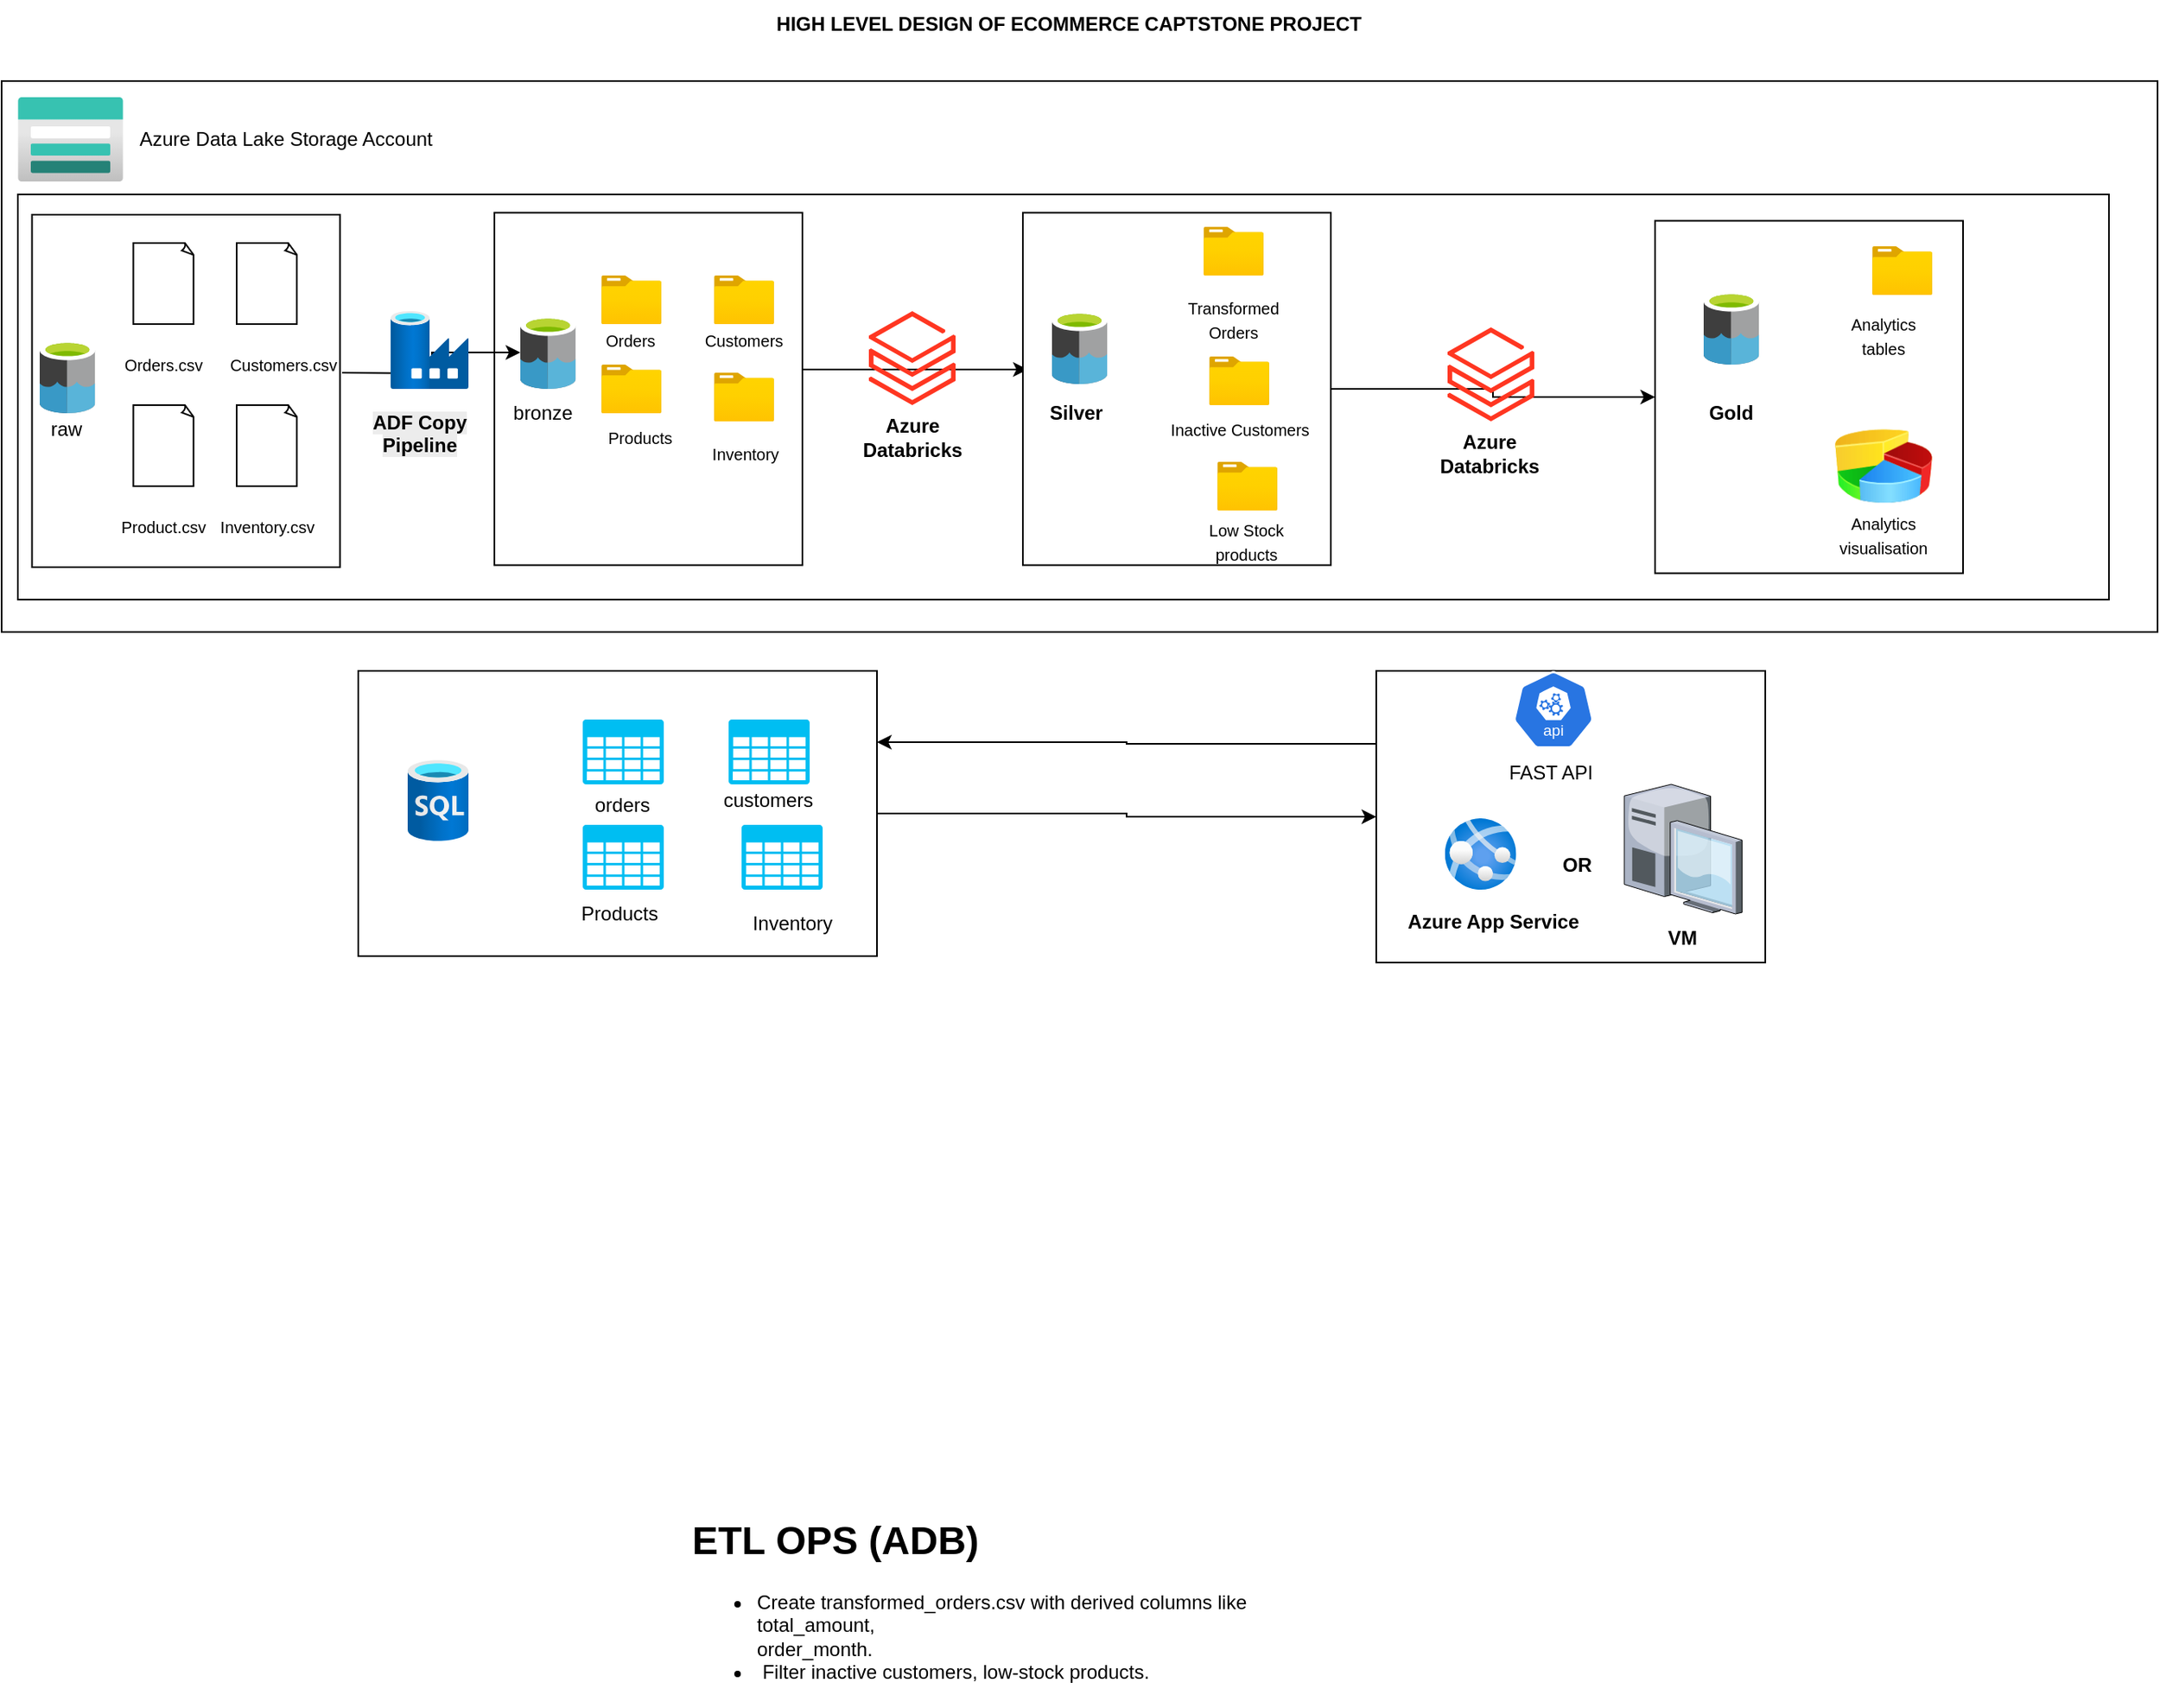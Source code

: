 <mxfile version="28.2.4">
  <diagram name="Page-1" id="j1dtWmmvOzdPRzKFRHaL">
    <mxGraphModel dx="1507" dy="661" grid="1" gridSize="10" guides="1" tooltips="1" connect="1" arrows="1" fold="1" page="1" pageScale="1" pageWidth="827" pageHeight="1169" math="0" shadow="0">
      <root>
        <mxCell id="0" />
        <mxCell id="1" parent="0" />
        <mxCell id="CvR_p0ys87GuMxXZfBsb-54" style="edgeStyle=orthogonalEdgeStyle;rounded=0;orthogonalLoop=1;jettySize=auto;html=1;exitX=0;exitY=0.25;exitDx=0;exitDy=0;entryX=1;entryY=0.25;entryDx=0;entryDy=0;" edge="1" parent="1" source="hfL8th9RIKKejzOSGt1w-1" target="hfL8th9RIKKejzOSGt1w-32">
          <mxGeometry relative="1" as="geometry" />
        </mxCell>
        <mxCell id="hfL8th9RIKKejzOSGt1w-1" value="" style="rounded=0;whiteSpace=wrap;html=1;" parent="1" vertex="1">
          <mxGeometry x="898" y="444" width="240" height="180" as="geometry" />
        </mxCell>
        <mxCell id="hfL8th9RIKKejzOSGt1w-2" value="" style="rounded=0;whiteSpace=wrap;html=1;" parent="1" vertex="1">
          <mxGeometry x="50" y="80" width="1330" height="340" as="geometry" />
        </mxCell>
        <mxCell id="hfL8th9RIKKejzOSGt1w-3" value="" style="image;aspect=fixed;html=1;points=[];align=center;fontSize=12;image=img/lib/azure2/storage/Storage_Accounts.svg;" parent="1" vertex="1">
          <mxGeometry x="60" y="90" width="65" height="52" as="geometry" />
        </mxCell>
        <mxCell id="hfL8th9RIKKejzOSGt1w-4" value="Azure Data Lake Storage Account" style="text;html=1;align=center;verticalAlign=middle;resizable=0;points=[];autosize=1;strokeColor=none;fillColor=none;" parent="1" vertex="1">
          <mxGeometry x="125" y="101" width="200" height="30" as="geometry" />
        </mxCell>
        <mxCell id="hfL8th9RIKKejzOSGt1w-5" value="" style="rounded=0;whiteSpace=wrap;html=1;" parent="1" vertex="1">
          <mxGeometry x="60" y="150" width="1290" height="250" as="geometry" />
        </mxCell>
        <mxCell id="CvR_p0ys87GuMxXZfBsb-35" style="edgeStyle=orthogonalEdgeStyle;rounded=0;orthogonalLoop=1;jettySize=auto;html=1;exitX=1;exitY=0.5;exitDx=0;exitDy=0;entryX=0;entryY=0;entryDx=0;entryDy=0;" edge="1" parent="1">
          <mxGeometry relative="1" as="geometry">
            <mxPoint x="544" y="258" as="sourcePoint" />
            <mxPoint x="683" y="258" as="targetPoint" />
          </mxGeometry>
        </mxCell>
        <mxCell id="CvR_p0ys87GuMxXZfBsb-23" value="" style="rounded=0;whiteSpace=wrap;html=1;" vertex="1" parent="1">
          <mxGeometry x="354" y="161.25" width="190" height="217.5" as="geometry" />
        </mxCell>
        <mxCell id="CvR_p0ys87GuMxXZfBsb-22" value="" style="rounded=0;whiteSpace=wrap;html=1;" vertex="1" parent="1">
          <mxGeometry x="68.75" y="162.5" width="190" height="217.5" as="geometry" />
        </mxCell>
        <mxCell id="hfL8th9RIKKejzOSGt1w-6" value="" style="image;sketch=0;aspect=fixed;html=1;points=[];align=center;fontSize=12;image=img/lib/mscae/Data_Lake.svg;" parent="1" vertex="1">
          <mxGeometry x="73.5" y="240" width="34.2" height="45" as="geometry" />
        </mxCell>
        <mxCell id="hfL8th9RIKKejzOSGt1w-7" value="raw" style="text;html=1;align=center;verticalAlign=middle;whiteSpace=wrap;rounded=0;" parent="1" vertex="1">
          <mxGeometry x="60" y="280" width="60" height="30" as="geometry" />
        </mxCell>
        <mxCell id="hfL8th9RIKKejzOSGt1w-10" value="" style="whiteSpace=wrap;html=1;shape=mxgraph.basic.document" parent="1" vertex="1">
          <mxGeometry x="131.25" y="180" width="37.5" height="50" as="geometry" />
        </mxCell>
        <mxCell id="hfL8th9RIKKejzOSGt1w-11" value="&lt;font style=&quot;font-size: 10px;&quot;&gt;Orders.csv&lt;/font&gt;" style="text;html=1;align=center;verticalAlign=middle;whiteSpace=wrap;rounded=0;" parent="1" vertex="1">
          <mxGeometry x="120" y="240" width="60" height="30" as="geometry" />
        </mxCell>
        <mxCell id="hfL8th9RIKKejzOSGt1w-12" value="" style="whiteSpace=wrap;html=1;shape=mxgraph.basic.document" parent="1" vertex="1">
          <mxGeometry x="195" y="180" width="37.5" height="50" as="geometry" />
        </mxCell>
        <mxCell id="hfL8th9RIKKejzOSGt1w-13" value="" style="whiteSpace=wrap;html=1;shape=mxgraph.basic.document" parent="1" vertex="1">
          <mxGeometry x="195" y="280" width="37.5" height="50" as="geometry" />
        </mxCell>
        <mxCell id="hfL8th9RIKKejzOSGt1w-14" value="" style="whiteSpace=wrap;html=1;shape=mxgraph.basic.document" parent="1" vertex="1">
          <mxGeometry x="131.25" y="280" width="37.5" height="50" as="geometry" />
        </mxCell>
        <mxCell id="CvR_p0ys87GuMxXZfBsb-9" style="edgeStyle=orthogonalEdgeStyle;rounded=0;orthogonalLoop=1;jettySize=auto;html=1;" edge="1" parent="1" target="CvR_p0ys87GuMxXZfBsb-6">
          <mxGeometry relative="1" as="geometry">
            <mxPoint x="260" y="260" as="sourcePoint" />
          </mxGeometry>
        </mxCell>
        <mxCell id="hfL8th9RIKKejzOSGt1w-15" value="&lt;font style=&quot;font-size: 10px;&quot;&gt;Customers.csv&lt;/font&gt;" style="text;html=1;align=center;verticalAlign=middle;whiteSpace=wrap;rounded=0;" parent="1" vertex="1">
          <mxGeometry x="193.63" y="240" width="60" height="30" as="geometry" />
        </mxCell>
        <mxCell id="hfL8th9RIKKejzOSGt1w-16" value="&lt;font style=&quot;font-size: 10px;&quot;&gt;Product.csv&lt;/font&gt;" style="text;html=1;align=center;verticalAlign=middle;whiteSpace=wrap;rounded=0;" parent="1" vertex="1">
          <mxGeometry x="120" y="340" width="60" height="30" as="geometry" />
        </mxCell>
        <mxCell id="hfL8th9RIKKejzOSGt1w-17" value="&lt;font style=&quot;font-size: 10px;&quot;&gt;Inventory.csv&lt;/font&gt;" style="text;html=1;align=center;verticalAlign=middle;whiteSpace=wrap;rounded=0;" parent="1" vertex="1">
          <mxGeometry x="183.75" y="340" width="60" height="30" as="geometry" />
        </mxCell>
        <mxCell id="CvR_p0ys87GuMxXZfBsb-55" style="edgeStyle=orthogonalEdgeStyle;rounded=0;orthogonalLoop=1;jettySize=auto;html=1;exitX=1;exitY=0.5;exitDx=0;exitDy=0;entryX=0;entryY=0.5;entryDx=0;entryDy=0;" edge="1" parent="1" source="hfL8th9RIKKejzOSGt1w-32" target="hfL8th9RIKKejzOSGt1w-1">
          <mxGeometry relative="1" as="geometry" />
        </mxCell>
        <mxCell id="hfL8th9RIKKejzOSGt1w-32" value="" style="rounded=0;whiteSpace=wrap;html=1;" parent="1" vertex="1">
          <mxGeometry x="270" y="444" width="320" height="176" as="geometry" />
        </mxCell>
        <mxCell id="hfL8th9RIKKejzOSGt1w-33" value="" style="image;aspect=fixed;html=1;points=[];align=center;fontSize=12;image=img/lib/azure2/databases/SQL_Database.svg;" parent="1" vertex="1">
          <mxGeometry x="300.5" y="499" width="37.5" height="50" as="geometry" />
        </mxCell>
        <mxCell id="hfL8th9RIKKejzOSGt1w-34" value="" style="image;aspect=fixed;html=1;points=[];align=center;fontSize=12;image=img/lib/azure2/databases/Data_Factory.svg;" parent="1" vertex="1">
          <mxGeometry x="290" y="222" width="48" height="48" as="geometry" />
        </mxCell>
        <mxCell id="hfL8th9RIKKejzOSGt1w-35" value="&#xa;&lt;b style=&quot;forced-color-adjust: none; color: rgb(0, 0, 0); font-family: Helvetica; font-size: 12px; font-style: normal; font-variant-ligatures: normal; font-variant-caps: normal; letter-spacing: normal; orphans: 2; text-align: center; text-indent: 0px; text-transform: none; widows: 2; word-spacing: 0px; -webkit-text-stroke-width: 0px; white-space: normal; background-color: rgb(236, 236, 236); text-decoration-thickness: initial; text-decoration-style: initial; text-decoration-color: initial;&quot;&gt;ADF Copy Pipeline&lt;/b&gt;&#xa;&#xa;" style="text;html=1;align=center;verticalAlign=middle;whiteSpace=wrap;rounded=0;" parent="1" vertex="1">
          <mxGeometry x="269.75" y="295" width="76.37" height="20" as="geometry" />
        </mxCell>
        <mxCell id="hfL8th9RIKKejzOSGt1w-42" value="" style="image;aspect=fixed;html=1;points=[];align=center;fontSize=12;image=img/lib/azure2/analytics/Azure_Databricks.svg;" parent="1" vertex="1">
          <mxGeometry x="585" y="222" width="53.56" height="58" as="geometry" />
        </mxCell>
        <mxCell id="hfL8th9RIKKejzOSGt1w-45" value="" style="verticalLabelPosition=bottom;html=1;verticalAlign=top;align=center;strokeColor=none;fillColor=#00BEF2;shape=mxgraph.azure.storage;pointerEvents=1;" parent="1" vertex="1">
          <mxGeometry x="408.49" y="474" width="50" height="40" as="geometry" />
        </mxCell>
        <mxCell id="hfL8th9RIKKejzOSGt1w-46" value="" style="verticalLabelPosition=bottom;html=1;verticalAlign=top;align=center;strokeColor=none;fillColor=#00BEF2;shape=mxgraph.azure.storage;pointerEvents=1;" parent="1" vertex="1">
          <mxGeometry x="498.49" y="474" width="50" height="40" as="geometry" />
        </mxCell>
        <mxCell id="hfL8th9RIKKejzOSGt1w-47" value="" style="verticalLabelPosition=bottom;html=1;verticalAlign=top;align=center;strokeColor=none;fillColor=#00BEF2;shape=mxgraph.azure.storage;pointerEvents=1;" parent="1" vertex="1">
          <mxGeometry x="408.49" y="539" width="50" height="40" as="geometry" />
        </mxCell>
        <mxCell id="hfL8th9RIKKejzOSGt1w-48" value="" style="verticalLabelPosition=bottom;html=1;verticalAlign=top;align=center;strokeColor=none;fillColor=#00BEF2;shape=mxgraph.azure.storage;pointerEvents=1;" parent="1" vertex="1">
          <mxGeometry x="506.49" y="539" width="50" height="40" as="geometry" />
        </mxCell>
        <mxCell id="hfL8th9RIKKejzOSGt1w-51" value="orders&lt;div&gt;&lt;br&gt;&lt;/div&gt;" style="text;html=1;align=center;verticalAlign=middle;whiteSpace=wrap;rounded=0;" parent="1" vertex="1">
          <mxGeometry x="373.49" y="519" width="120" height="30" as="geometry" />
        </mxCell>
        <mxCell id="hfL8th9RIKKejzOSGt1w-52" value="customers" style="text;html=1;align=center;verticalAlign=middle;whiteSpace=wrap;rounded=0;" parent="1" vertex="1">
          <mxGeometry x="463.49" y="509" width="120" height="30" as="geometry" />
        </mxCell>
        <mxCell id="hfL8th9RIKKejzOSGt1w-53" value="Products&amp;nbsp;" style="text;html=1;align=center;verticalAlign=middle;whiteSpace=wrap;rounded=0;" parent="1" vertex="1">
          <mxGeometry x="373.49" y="579" width="120" height="30" as="geometry" />
        </mxCell>
        <mxCell id="hfL8th9RIKKejzOSGt1w-54" value="Inventory" style="text;html=1;align=center;verticalAlign=middle;whiteSpace=wrap;rounded=0;" parent="1" vertex="1">
          <mxGeometry x="478" y="585" width="120" height="30" as="geometry" />
        </mxCell>
        <mxCell id="hfL8th9RIKKejzOSGt1w-55" value="" style="image;aspect=fixed;html=1;points=[];align=center;fontSize=12;image=img/lib/azure2/app_services/App_Services.svg;" parent="1" vertex="1">
          <mxGeometry x="940.34" y="535" width="44" height="44" as="geometry" />
        </mxCell>
        <mxCell id="hfL8th9RIKKejzOSGt1w-56" value="&lt;b&gt;Azure App Service&amp;nbsp;&lt;/b&gt;" style="text;html=1;align=center;verticalAlign=middle;whiteSpace=wrap;rounded=0;" parent="1" vertex="1">
          <mxGeometry x="912.34" y="584" width="120" height="30" as="geometry" />
        </mxCell>
        <mxCell id="hfL8th9RIKKejzOSGt1w-57" value="FAST API&amp;nbsp;" style="text;html=1;align=center;verticalAlign=middle;resizable=0;points=[];autosize=1;strokeColor=none;fillColor=none;" parent="1" vertex="1">
          <mxGeometry x="967.34" y="492" width="80" height="30" as="geometry" />
        </mxCell>
        <mxCell id="hfL8th9RIKKejzOSGt1w-58" value="" style="aspect=fixed;sketch=0;html=1;dashed=0;whitespace=wrap;verticalLabelPosition=bottom;verticalAlign=top;fillColor=#2875E2;strokeColor=#ffffff;points=[[0.005,0.63,0],[0.1,0.2,0],[0.9,0.2,0],[0.5,0,0],[0.995,0.63,0],[0.72,0.99,0],[0.5,1,0],[0.28,0.99,0]];shape=mxgraph.kubernetes.icon2;kubernetesLabel=1;prIcon=api" parent="1" vertex="1">
          <mxGeometry x="982.34" y="444" width="50" height="48" as="geometry" />
        </mxCell>
        <mxCell id="hfL8th9RIKKejzOSGt1w-60" value="&lt;b&gt;HIGH LEVEL DESIGN OF ECOMMERCE CAPTSTONE PROJECT&lt;/b&gt;" style="text;html=1;align=center;verticalAlign=middle;resizable=0;points=[];autosize=1;strokeColor=none;fillColor=none;" parent="1" vertex="1">
          <mxGeometry x="518" y="30" width="380" height="30" as="geometry" />
        </mxCell>
        <mxCell id="hfL8th9RIKKejzOSGt1w-66" value="&lt;h1 style=&quot;margin-top: 0px;&quot;&gt;ETL OPS (ADB)&lt;/h1&gt;&lt;p&gt;&lt;/p&gt;&lt;ul&gt;&lt;li&gt;Create transformed_orders.csv with derived columns like total_amount, &lt;br&gt;order_month.&lt;/li&gt;&lt;li&gt;&amp;nbsp;Filter inactive customers, low-stock products.&lt;/li&gt;&lt;/ul&gt;&lt;p&gt;&lt;/p&gt;" style="text;html=1;whiteSpace=wrap;overflow=hidden;rounded=0;" parent="1" vertex="1">
          <mxGeometry x="474" y="960" width="370" height="120" as="geometry" />
        </mxCell>
        <mxCell id="CvR_p0ys87GuMxXZfBsb-1" value="" style="verticalLabelPosition=bottom;sketch=0;aspect=fixed;html=1;verticalAlign=top;strokeColor=none;align=center;outlineConnect=0;shape=mxgraph.citrix.desktop;" vertex="1" parent="1">
          <mxGeometry x="1051.01" y="514" width="72.65" height="80" as="geometry" />
        </mxCell>
        <mxCell id="CvR_p0ys87GuMxXZfBsb-2" value="&lt;b&gt;VM&lt;/b&gt;" style="text;html=1;align=center;verticalAlign=middle;whiteSpace=wrap;rounded=0;" vertex="1" parent="1">
          <mxGeometry x="1027.1" y="594" width="120" height="30" as="geometry" />
        </mxCell>
        <mxCell id="CvR_p0ys87GuMxXZfBsb-3" value="&lt;b&gt;OR&lt;/b&gt;" style="text;html=1;align=center;verticalAlign=middle;whiteSpace=wrap;rounded=0;" vertex="1" parent="1">
          <mxGeometry x="962.34" y="549" width="120" height="30" as="geometry" />
        </mxCell>
        <mxCell id="CvR_p0ys87GuMxXZfBsb-6" value="" style="image;sketch=0;aspect=fixed;html=1;points=[];align=center;fontSize=12;image=img/lib/mscae/Data_Lake.svg;" vertex="1" parent="1">
          <mxGeometry x="370" y="225" width="34.2" height="45" as="geometry" />
        </mxCell>
        <mxCell id="CvR_p0ys87GuMxXZfBsb-7" value="bronze" style="text;html=1;align=center;verticalAlign=middle;whiteSpace=wrap;rounded=0;" vertex="1" parent="1">
          <mxGeometry x="354" y="270" width="60" height="30" as="geometry" />
        </mxCell>
        <mxCell id="CvR_p0ys87GuMxXZfBsb-14" value="" style="image;aspect=fixed;html=1;points=[];align=center;fontSize=12;image=img/lib/azure2/general/Folder_Blank.svg;" vertex="1" parent="1">
          <mxGeometry x="420" y="200" width="36.97" height="30" as="geometry" />
        </mxCell>
        <mxCell id="CvR_p0ys87GuMxXZfBsb-15" value="" style="image;aspect=fixed;html=1;points=[];align=center;fontSize=12;image=img/lib/azure2/general/Folder_Blank.svg;" vertex="1" parent="1">
          <mxGeometry x="489.51" y="200" width="36.97" height="30" as="geometry" />
        </mxCell>
        <mxCell id="CvR_p0ys87GuMxXZfBsb-16" value="" style="image;aspect=fixed;html=1;points=[];align=center;fontSize=12;image=img/lib/azure2/general/Folder_Blank.svg;" vertex="1" parent="1">
          <mxGeometry x="420" y="255" width="36.97" height="30" as="geometry" />
        </mxCell>
        <mxCell id="CvR_p0ys87GuMxXZfBsb-17" value="" style="image;aspect=fixed;html=1;points=[];align=center;fontSize=12;image=img/lib/azure2/general/Folder_Blank.svg;" vertex="1" parent="1">
          <mxGeometry x="489.51" y="260" width="36.97" height="30" as="geometry" />
        </mxCell>
        <mxCell id="CvR_p0ys87GuMxXZfBsb-18" value="&lt;font style=&quot;font-size: 10px;&quot;&gt;Orders&lt;/font&gt;" style="text;html=1;align=center;verticalAlign=middle;whiteSpace=wrap;rounded=0;" vertex="1" parent="1">
          <mxGeometry x="408.49" y="225" width="60" height="30" as="geometry" />
        </mxCell>
        <mxCell id="CvR_p0ys87GuMxXZfBsb-19" value="&lt;font style=&quot;font-size: 10px;&quot;&gt;Customers&lt;/font&gt;&lt;span style=&quot;color: rgba(0, 0, 0, 0); font-family: monospace; font-size: 0px; text-align: start; text-wrap-mode: nowrap;&quot;&gt;%3CmxGraphModel%3E%3Croot%3E%3CmxCell%20id%3D%220%22%2F%3E%3CmxCell%20id%3D%221%22%20parent%3D%220%22%2F%3E%3CmxCell%20id%3D%222%22%20value%3D%22%26lt%3Bfont%20style%3D%26quot%3Bfont-size%3A%2010px%3B%26quot%3B%26gt%3BOrders%26lt%3B%2Ffont%26gt%3B%22%20style%3D%22text%3Bhtml%3D1%3Balign%3Dcenter%3BverticalAlign%3Dmiddle%3BwhiteSpace%3Dwrap%3Brounded%3D0%3B%22%20vertex%3D%221%22%20parent%3D%221%22%3E%3CmxGeometry%20x%3D%22408.49%22%20y%3D%22225%22%20width%3D%2260%22%20height%3D%2230%22%20as%3D%22geometry%22%2F%3E%3C%2FmxCell%3E%3C%2Froot%3E%3C%2FmxGraphModel%3E&lt;/span&gt;" style="text;html=1;align=center;verticalAlign=middle;whiteSpace=wrap;rounded=0;" vertex="1" parent="1">
          <mxGeometry x="478" y="225" width="60" height="30" as="geometry" />
        </mxCell>
        <mxCell id="CvR_p0ys87GuMxXZfBsb-20" value="&lt;span style=&quot;font-size: 10px;&quot;&gt;Products&lt;/span&gt;" style="text;html=1;align=center;verticalAlign=middle;whiteSpace=wrap;rounded=0;" vertex="1" parent="1">
          <mxGeometry x="414" y="285" width="60" height="30" as="geometry" />
        </mxCell>
        <mxCell id="CvR_p0ys87GuMxXZfBsb-21" value="&lt;span style=&quot;font-size: 10px;&quot;&gt;Inventory&lt;/span&gt;" style="text;html=1;align=center;verticalAlign=middle;whiteSpace=wrap;rounded=0;" vertex="1" parent="1">
          <mxGeometry x="479.4" y="295" width="60" height="30" as="geometry" />
        </mxCell>
        <mxCell id="CvR_p0ys87GuMxXZfBsb-42" style="edgeStyle=orthogonalEdgeStyle;rounded=0;orthogonalLoop=1;jettySize=auto;html=1;exitX=1;exitY=0.5;exitDx=0;exitDy=0;" edge="1" parent="1" source="CvR_p0ys87GuMxXZfBsb-24" target="CvR_p0ys87GuMxXZfBsb-25">
          <mxGeometry relative="1" as="geometry" />
        </mxCell>
        <mxCell id="CvR_p0ys87GuMxXZfBsb-24" value="" style="rounded=0;whiteSpace=wrap;html=1;" vertex="1" parent="1">
          <mxGeometry x="680" y="161.25" width="190" height="217.5" as="geometry" />
        </mxCell>
        <mxCell id="CvR_p0ys87GuMxXZfBsb-25" value="" style="rounded=0;whiteSpace=wrap;html=1;" vertex="1" parent="1">
          <mxGeometry x="1070" y="166.25" width="190" height="217.5" as="geometry" />
        </mxCell>
        <mxCell id="CvR_p0ys87GuMxXZfBsb-26" value="" style="image;sketch=0;aspect=fixed;html=1;points=[];align=center;fontSize=12;image=img/lib/mscae/Data_Lake.svg;" vertex="1" parent="1">
          <mxGeometry x="697.9" y="222" width="34.2" height="45" as="geometry" />
        </mxCell>
        <mxCell id="CvR_p0ys87GuMxXZfBsb-27" value="Silver" style="text;html=1;align=center;verticalAlign=middle;whiteSpace=wrap;rounded=0;fontStyle=1" vertex="1" parent="1">
          <mxGeometry x="683" y="270" width="60" height="30" as="geometry" />
        </mxCell>
        <mxCell id="CvR_p0ys87GuMxXZfBsb-28" value="" style="image;aspect=fixed;html=1;points=[];align=center;fontSize=12;image=img/lib/azure2/general/Folder_Blank.svg;" vertex="1" parent="1">
          <mxGeometry x="791.49" y="170" width="36.97" height="30" as="geometry" />
        </mxCell>
        <mxCell id="CvR_p0ys87GuMxXZfBsb-29" value="&lt;font style=&quot;font-size: 10px;&quot;&gt;Transformed&lt;br&gt;Orders&lt;/font&gt;" style="text;html=1;align=center;verticalAlign=middle;whiteSpace=wrap;rounded=0;" vertex="1" parent="1">
          <mxGeometry x="779.97" y="212" width="60" height="30" as="geometry" />
        </mxCell>
        <mxCell id="CvR_p0ys87GuMxXZfBsb-30" value="" style="image;aspect=fixed;html=1;points=[];align=center;fontSize=12;image=img/lib/azure2/general/Folder_Blank.svg;" vertex="1" parent="1">
          <mxGeometry x="795" y="250" width="36.97" height="30" as="geometry" />
        </mxCell>
        <mxCell id="CvR_p0ys87GuMxXZfBsb-31" value="&lt;span style=&quot;font-size: 10px;&quot;&gt;Inactive Customers&lt;/span&gt;" style="text;html=1;align=center;verticalAlign=middle;whiteSpace=wrap;rounded=0;" vertex="1" parent="1">
          <mxGeometry x="768.46" y="280" width="91.54" height="30" as="geometry" />
        </mxCell>
        <mxCell id="CvR_p0ys87GuMxXZfBsb-32" value="" style="image;aspect=fixed;html=1;points=[];align=center;fontSize=12;image=img/lib/azure2/general/Folder_Blank.svg;" vertex="1" parent="1">
          <mxGeometry x="800" y="315" width="36.97" height="30" as="geometry" />
        </mxCell>
        <mxCell id="CvR_p0ys87GuMxXZfBsb-34" value="&lt;span style=&quot;font-size: 10px;&quot;&gt;Low Stock products&lt;/span&gt;" style="text;html=1;align=center;verticalAlign=middle;whiteSpace=wrap;rounded=0;" vertex="1" parent="1">
          <mxGeometry x="788.49" y="348.75" width="60" height="30" as="geometry" />
        </mxCell>
        <mxCell id="CvR_p0ys87GuMxXZfBsb-37" value="Azure Databricks" style="text;html=1;align=center;verticalAlign=middle;whiteSpace=wrap;rounded=0;fontStyle=1" vertex="1" parent="1">
          <mxGeometry x="573.59" y="290" width="76.37" height="20" as="geometry" />
        </mxCell>
        <mxCell id="CvR_p0ys87GuMxXZfBsb-39" value="" style="image;aspect=fixed;html=1;points=[];align=center;fontSize=12;image=img/lib/azure2/analytics/Azure_Databricks.svg;" vertex="1" parent="1">
          <mxGeometry x="942" y="232" width="53.56" height="58" as="geometry" />
        </mxCell>
        <mxCell id="CvR_p0ys87GuMxXZfBsb-43" value="Azure Databricks" style="text;html=1;align=center;verticalAlign=middle;whiteSpace=wrap;rounded=0;fontStyle=1" vertex="1" parent="1">
          <mxGeometry x="930" y="300" width="76.37" height="20" as="geometry" />
        </mxCell>
        <mxCell id="CvR_p0ys87GuMxXZfBsb-44" value="" style="image;aspect=fixed;html=1;points=[];align=center;fontSize=12;image=img/lib/azure2/general/Folder_Blank.svg;" vertex="1" parent="1">
          <mxGeometry x="1204" y="182" width="36.97" height="30" as="geometry" />
        </mxCell>
        <mxCell id="CvR_p0ys87GuMxXZfBsb-46" value="&lt;span style=&quot;font-size: 10px;&quot;&gt;Analytics tables&lt;/span&gt;" style="text;html=1;align=center;verticalAlign=middle;whiteSpace=wrap;rounded=0;" vertex="1" parent="1">
          <mxGeometry x="1181" y="222" width="60" height="30" as="geometry" />
        </mxCell>
        <mxCell id="CvR_p0ys87GuMxXZfBsb-47" value="" style="image;html=1;image=img/lib/clip_art/finance/Pie_Chart_128x128.png" vertex="1" parent="1">
          <mxGeometry x="1181" y="290" width="60" height="55" as="geometry" />
        </mxCell>
        <mxCell id="CvR_p0ys87GuMxXZfBsb-49" value="&lt;span style=&quot;font-size: 10px;&quot;&gt;Analytics visualisation&lt;/span&gt;" style="text;html=1;align=center;verticalAlign=middle;whiteSpace=wrap;rounded=0;" vertex="1" parent="1">
          <mxGeometry x="1181" y="345" width="60" height="30" as="geometry" />
        </mxCell>
        <mxCell id="CvR_p0ys87GuMxXZfBsb-50" value="" style="image;sketch=0;aspect=fixed;html=1;points=[];align=center;fontSize=12;image=img/lib/mscae/Data_Lake.svg;" vertex="1" parent="1">
          <mxGeometry x="1100" y="210" width="34.2" height="45" as="geometry" />
        </mxCell>
        <mxCell id="CvR_p0ys87GuMxXZfBsb-51" value="Gold" style="text;html=1;align=center;verticalAlign=middle;whiteSpace=wrap;rounded=0;fontStyle=1" vertex="1" parent="1">
          <mxGeometry x="1087.1" y="270" width="60" height="30" as="geometry" />
        </mxCell>
      </root>
    </mxGraphModel>
  </diagram>
</mxfile>
